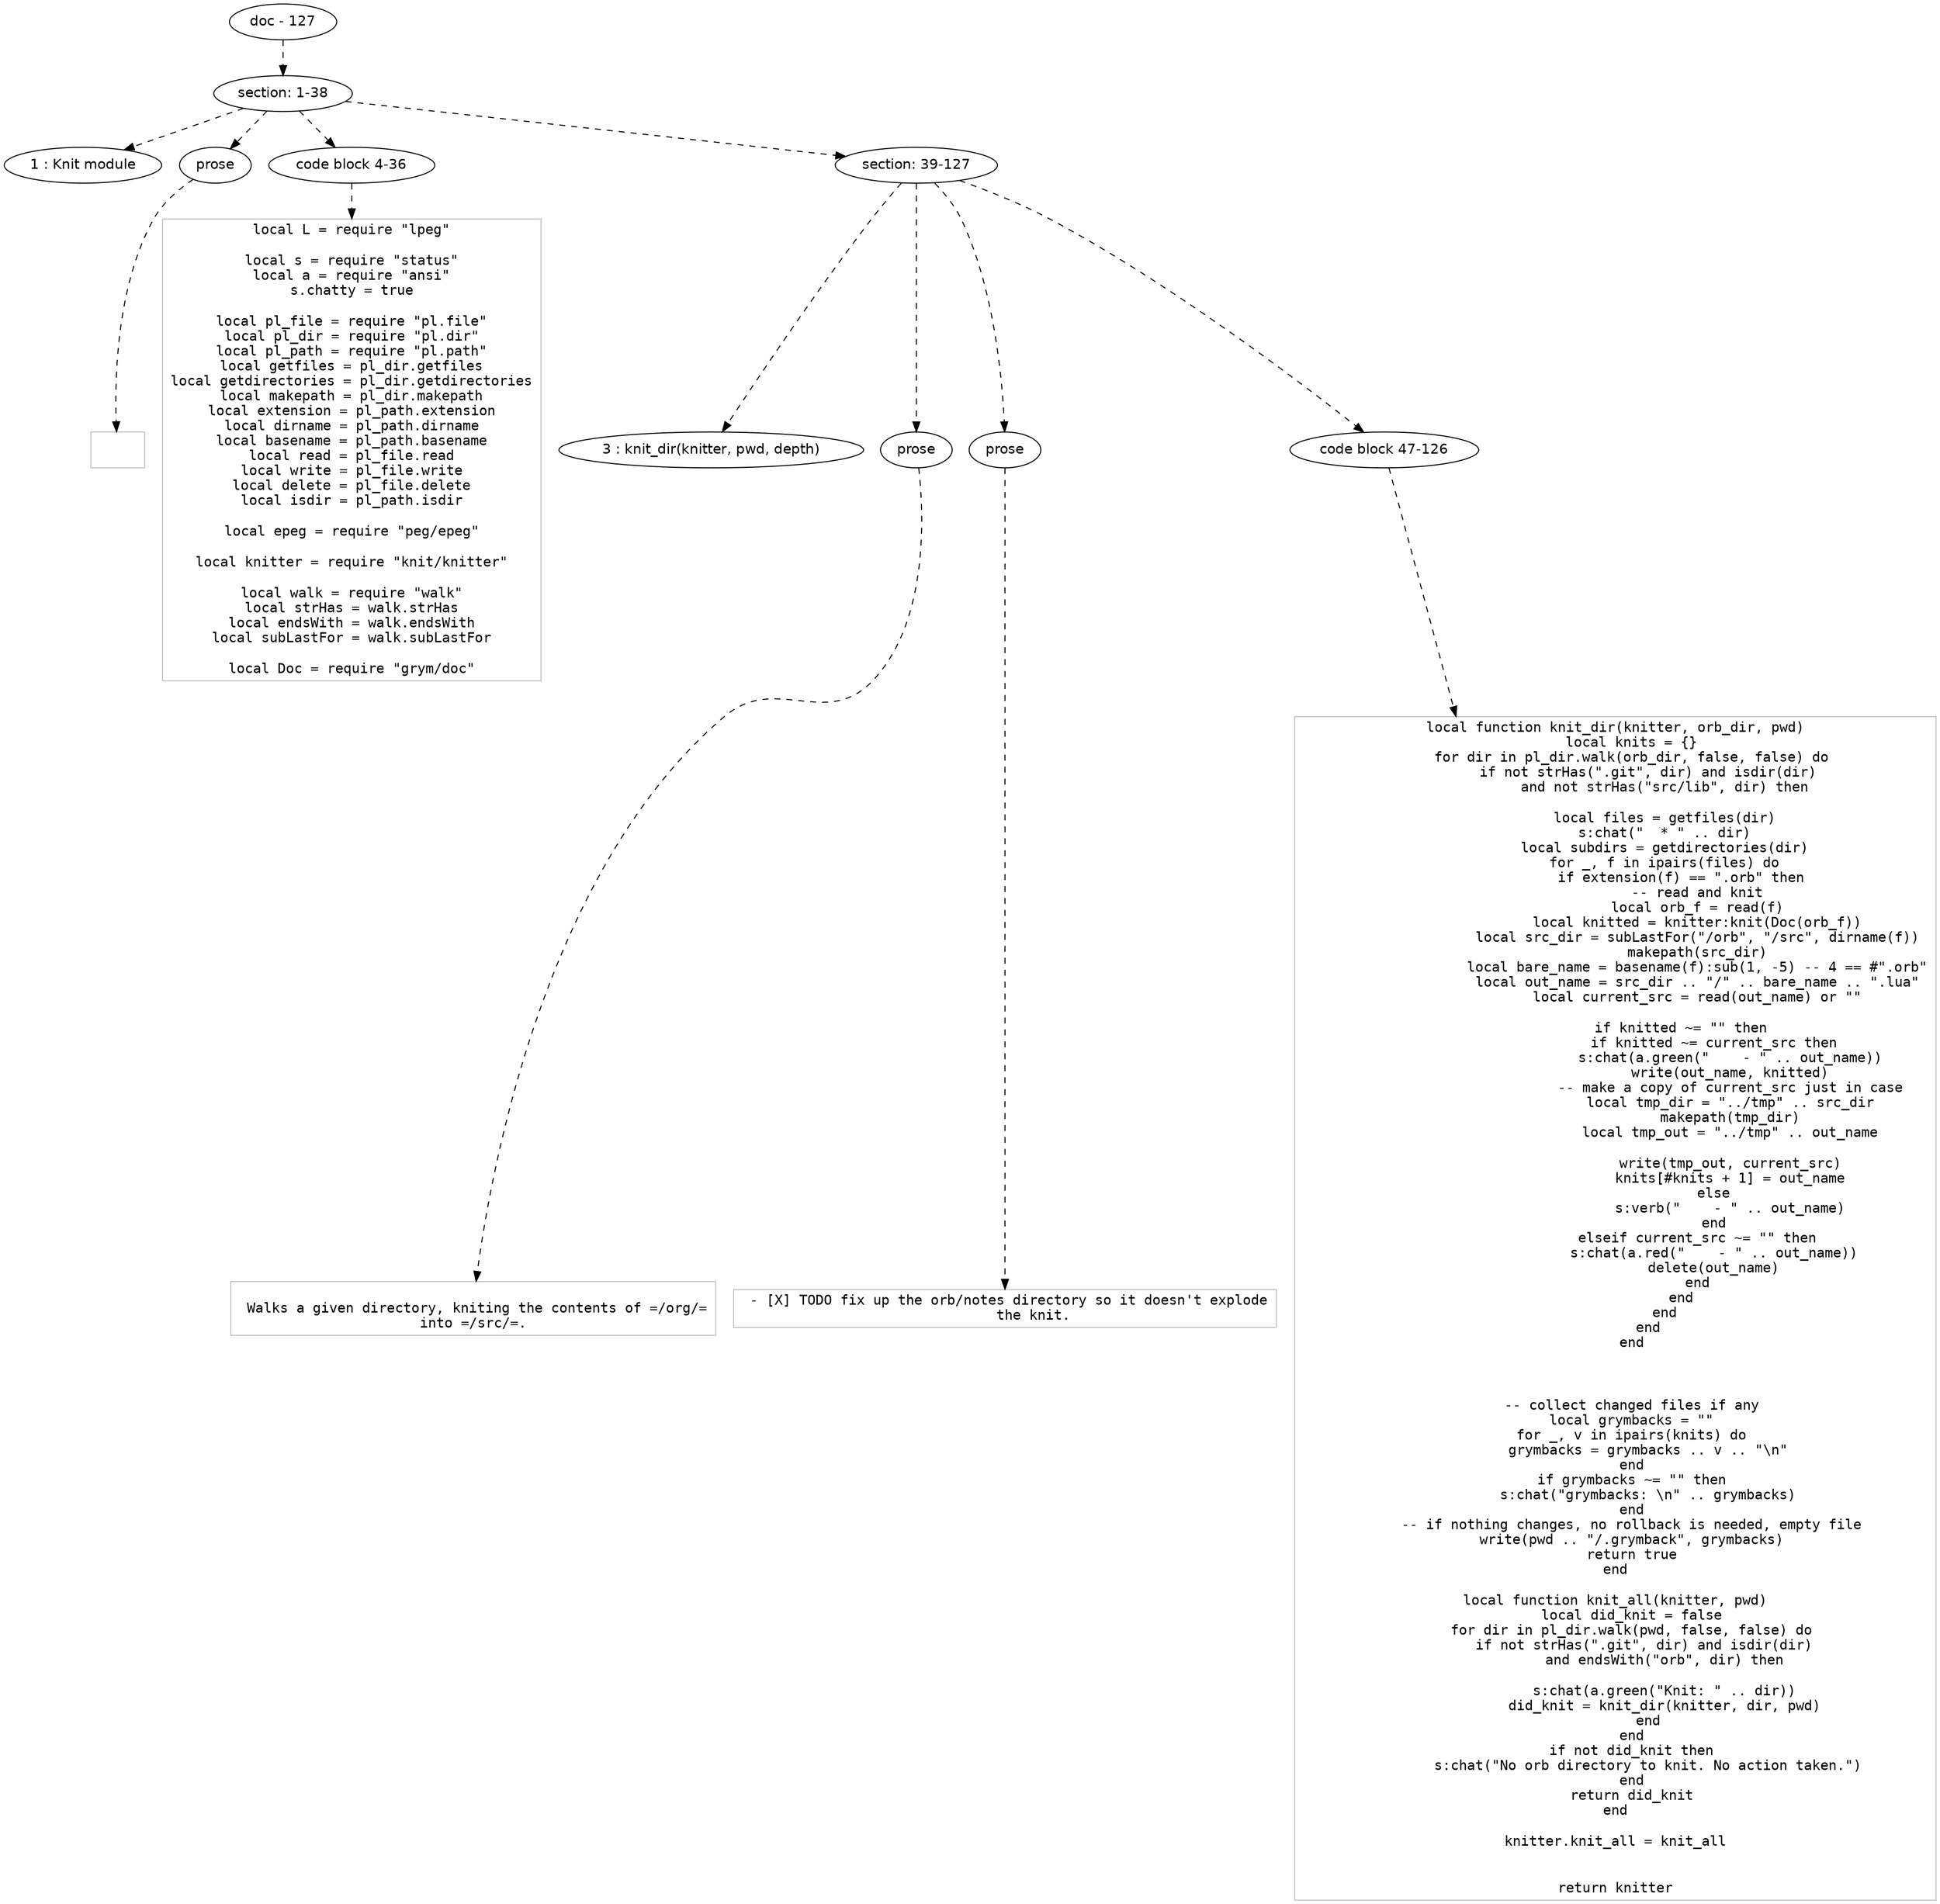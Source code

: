 digraph hierarchy {

node [fontname=Helvetica]
edge [style=dashed]

doc_0 [label="doc - 127"]


doc_0 -> { section_1}
{rank=same; section_1}

section_1 [label="section: 1-38"]


section_1 -> { header_2 prose_3 codeblock_4 section_5}
{rank=same; header_2 prose_3 codeblock_4 section_5}

header_2 [label="1 : Knit module"]

prose_3 [label="prose"]

codeblock_4 [label="code block 4-36"]

section_5 [label="section: 39-127"]


prose_3 -> leaf_6
leaf_6  [color=Gray,shape=rectangle,fontname=Inconsolata,label=" 
"]
codeblock_4 -> leaf_7
leaf_7  [color=Gray,shape=rectangle,fontname=Inconsolata,label="local L = require \"lpeg\"

local s = require \"status\"
local a = require \"ansi\"
s.chatty = true

local pl_file = require \"pl.file\"
local pl_dir = require \"pl.dir\"
local pl_path = require \"pl.path\"
local getfiles = pl_dir.getfiles
local getdirectories = pl_dir.getdirectories
local makepath = pl_dir.makepath
local extension = pl_path.extension
local dirname = pl_path.dirname
local basename = pl_path.basename
local read = pl_file.read
local write = pl_file.write
local delete = pl_file.delete
local isdir = pl_path.isdir

local epeg = require \"peg/epeg\"

local knitter = require \"knit/knitter\"

local walk = require \"walk\"
local strHas = walk.strHas
local endsWith = walk.endsWith
local subLastFor = walk.subLastFor

local Doc = require \"grym/doc\"
"]
section_5 -> { header_8 prose_9 prose_10 codeblock_11}
{rank=same; header_8 prose_9 prose_10 codeblock_11}

header_8 [label="3 : knit_dir(knitter, pwd, depth)"]

prose_9 [label="prose"]

prose_10 [label="prose"]

codeblock_11 [label="code block 47-126"]


prose_9 -> leaf_12
leaf_12  [color=Gray,shape=rectangle,fontname=Inconsolata,label="
 Walks a given directory, kniting the contents of =/org/=
 into =/src/=. 
"]
prose_10 -> leaf_13
leaf_13  [color=Gray,shape=rectangle,fontname=Inconsolata,label=" - [X] TODO fix up the orb/notes directory so it doesn't explode
       the knit.
"]
codeblock_11 -> leaf_14
leaf_14  [color=Gray,shape=rectangle,fontname=Inconsolata,label="local function knit_dir(knitter, orb_dir, pwd)
    local knits = {}
    for dir in pl_dir.walk(orb_dir, false, false) do
        if not strHas(\".git\", dir) and isdir(dir)
            and not strHas(\"src/lib\", dir) then

            local files = getfiles(dir)
            s:chat(\"  * \" .. dir)
            local subdirs = getdirectories(dir)
            for _, f in ipairs(files) do
                if extension(f) == \".orb\" then
                    -- read and knit
                    local orb_f = read(f)
                    local knitted = knitter:knit(Doc(orb_f))
                    local src_dir = subLastFor(\"/orb\", \"/src\", dirname(f))
                    makepath(src_dir)
                    local bare_name = basename(f):sub(1, -5) -- 4 == #\".orb\"
                    local out_name = src_dir .. \"/\" .. bare_name .. \".lua\"
                    local current_src = read(out_name) or \"\"

                    if knitted ~= \"\" then    
                        if knitted ~= current_src then
                            s:chat(a.green(\"    - \" .. out_name))
                            write(out_name, knitted)
                            -- make a copy of current_src just in case
                            local tmp_dir = \"../tmp\" .. src_dir
                            makepath(tmp_dir)
                            local tmp_out = \"../tmp\" .. out_name

                            write(tmp_out, current_src)
                            knits[#knits + 1] = out_name
                        else
                            s:verb(\"    - \" .. out_name)
                        end
                    elseif current_src ~= \"\" then
                        s:chat(a.red(\"    - \" .. out_name))
                        delete(out_name)
                    end
                end
            end
        end
    end



    -- collect changed files if any
    local grymbacks = \"\"
    for _, v in ipairs(knits) do
        grymbacks = grymbacks .. v .. \"\\n\"
    end
    if grymbacks ~= \"\" then
        s:chat(\"grymbacks: \\n\" .. grymbacks)
    end
    -- if nothing changes, no rollback is needed, empty file
    write(pwd .. \"/.grymback\", grymbacks)
    return true
end

local function knit_all(knitter, pwd)
    local did_knit = false
    for dir in pl_dir.walk(pwd, false, false) do
        if not strHas(\".git\", dir) and isdir(dir) 
            and endsWith(\"orb\", dir) then

            s:chat(a.green(\"Knit: \" .. dir))
            did_knit = knit_dir(knitter, dir, pwd)
        end
    end
    if not did_knit then
        s:chat(\"No orb directory to knit. No action taken.\")
    end
    return did_knit
end

knitter.knit_all = knit_all


return knitter"]

}
